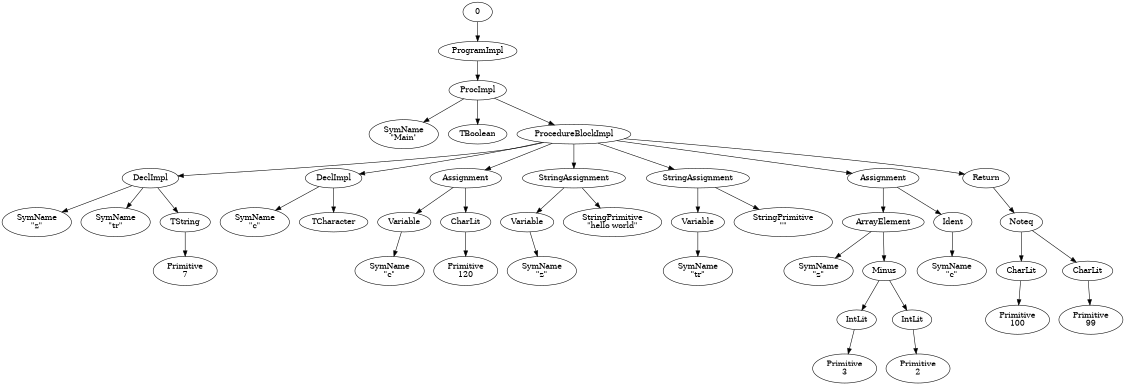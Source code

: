 digraph G { page="8.5,11"; size="7.5, 10"; 
"0" -> "1"
"1" [label="ProgramImpl"]
"1" -> "2"
"2" [label="ProcImpl"]
"2" -> "3"
"3" [label="SymName\n\"Main\""]
"2" -> "4"
"4" [label="TBoolean"]
"2" -> "5"
"5" [label="ProcedureBlockImpl"]
"5" -> "6"
"6" [label="DeclImpl"]
"6" -> "7"
"7" [label="SymName\n\"z\""]
"6" -> "8"
"8" [label="SymName\n\"tr\""]
"6" -> "9"
"9" [label="TString"]
"9" -> "10"
"10" [label="Primitive\n7"]
"5" -> "11"
"11" [label="DeclImpl"]
"11" -> "12"
"12" [label="SymName\n\"c\""]
"11" -> "13"
"13" [label="TCharacter"]
"5" -> "14"
"14" [label="Assignment"]
"14" -> "15"
"15" [label="Variable"]
"15" -> "16"
"16" [label="SymName\n\"c\""]
"14" -> "17"
"17" [label="CharLit"]
"17" -> "18"
"18" [label="Primitive\n120"]
"5" -> "19"
"19" [label="StringAssignment"]
"19" -> "20"
"20" [label="Variable"]
"20" -> "21"
"21" [label="SymName\n\"z\""]
"19" -> "22"
"22" [label="StringPrimitive\n\"hello world\""]
"5" -> "23"
"23" [label="StringAssignment"]
"23" -> "24"
"24" [label="Variable"]
"24" -> "25"
"25" [label="SymName\n\"tr\""]
"23" -> "26"
"26" [label="StringPrimitive\n\"\""]
"5" -> "27"
"27" [label="Assignment"]
"27" -> "28"
"28" [label="ArrayElement"]
"28" -> "29"
"29" [label="SymName\n\"z\""]
"28" -> "30"
"30" [label="Minus"]
"30" -> "31"
"31" [label="IntLit"]
"31" -> "32"
"32" [label="Primitive\n3"]
"30" -> "33"
"33" [label="IntLit"]
"33" -> "34"
"34" [label="Primitive\n2"]
"27" -> "35"
"35" [label="Ident"]
"35" -> "36"
"36" [label="SymName\n\"c\""]
"5" -> "37"
"37" [label="Return"]
"37" -> "38"
"38" [label="Noteq"]
"38" -> "39"
"39" [label="CharLit"]
"39" -> "40"
"40" [label="Primitive\n100"]
"38" -> "41"
"41" [label="CharLit"]
"41" -> "42"
"42" [label="Primitive\n99"]
}
